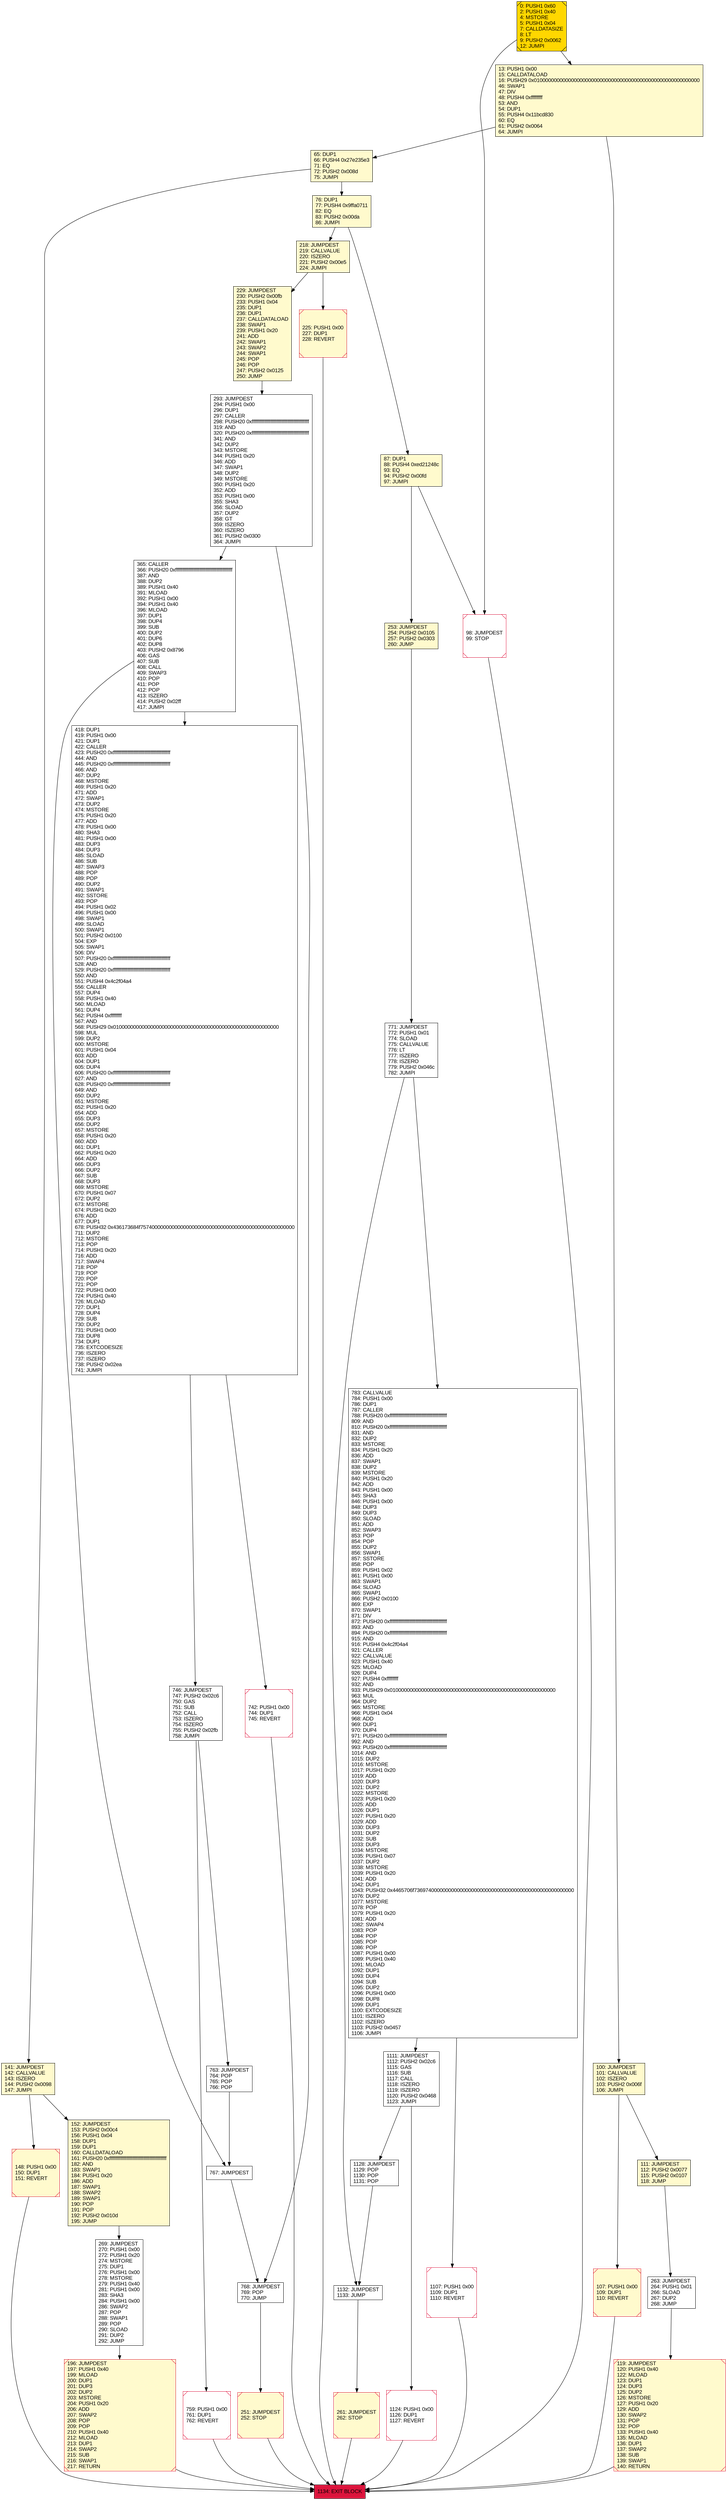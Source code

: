 digraph G {
bgcolor=transparent rankdir=UD;
node [shape=box style=filled color=black fillcolor=white fontname=arial fontcolor=black];
225 [label="225: PUSH1 0x00\l227: DUP1\l228: REVERT\l" fillcolor=lemonchiffon shape=Msquare color=crimson ];
87 [label="87: DUP1\l88: PUSH4 0xed21248c\l93: EQ\l94: PUSH2 0x00fd\l97: JUMPI\l" fillcolor=lemonchiffon ];
119 [label="119: JUMPDEST\l120: PUSH1 0x40\l122: MLOAD\l123: DUP1\l124: DUP3\l125: DUP2\l126: MSTORE\l127: PUSH1 0x20\l129: ADD\l130: SWAP2\l131: POP\l132: POP\l133: PUSH1 0x40\l135: MLOAD\l136: DUP1\l137: SWAP2\l138: SUB\l139: SWAP1\l140: RETURN\l" fillcolor=lemonchiffon shape=Msquare color=crimson ];
229 [label="229: JUMPDEST\l230: PUSH2 0x00fb\l233: PUSH1 0x04\l235: DUP1\l236: DUP1\l237: CALLDATALOAD\l238: SWAP1\l239: PUSH1 0x20\l241: ADD\l242: SWAP1\l243: SWAP2\l244: SWAP1\l245: POP\l246: POP\l247: PUSH2 0x0125\l250: JUMP\l" fillcolor=lemonchiffon ];
1124 [label="1124: PUSH1 0x00\l1126: DUP1\l1127: REVERT\l" shape=Msquare color=crimson ];
742 [label="742: PUSH1 0x00\l744: DUP1\l745: REVERT\l" shape=Msquare color=crimson ];
418 [label="418: DUP1\l419: PUSH1 0x00\l421: DUP1\l422: CALLER\l423: PUSH20 0xffffffffffffffffffffffffffffffffffffffff\l444: AND\l445: PUSH20 0xffffffffffffffffffffffffffffffffffffffff\l466: AND\l467: DUP2\l468: MSTORE\l469: PUSH1 0x20\l471: ADD\l472: SWAP1\l473: DUP2\l474: MSTORE\l475: PUSH1 0x20\l477: ADD\l478: PUSH1 0x00\l480: SHA3\l481: PUSH1 0x00\l483: DUP3\l484: DUP3\l485: SLOAD\l486: SUB\l487: SWAP3\l488: POP\l489: POP\l490: DUP2\l491: SWAP1\l492: SSTORE\l493: POP\l494: PUSH1 0x02\l496: PUSH1 0x00\l498: SWAP1\l499: SLOAD\l500: SWAP1\l501: PUSH2 0x0100\l504: EXP\l505: SWAP1\l506: DIV\l507: PUSH20 0xffffffffffffffffffffffffffffffffffffffff\l528: AND\l529: PUSH20 0xffffffffffffffffffffffffffffffffffffffff\l550: AND\l551: PUSH4 0x4c2f04a4\l556: CALLER\l557: DUP4\l558: PUSH1 0x40\l560: MLOAD\l561: DUP4\l562: PUSH4 0xffffffff\l567: AND\l568: PUSH29 0x0100000000000000000000000000000000000000000000000000000000\l598: MUL\l599: DUP2\l600: MSTORE\l601: PUSH1 0x04\l603: ADD\l604: DUP1\l605: DUP4\l606: PUSH20 0xffffffffffffffffffffffffffffffffffffffff\l627: AND\l628: PUSH20 0xffffffffffffffffffffffffffffffffffffffff\l649: AND\l650: DUP2\l651: MSTORE\l652: PUSH1 0x20\l654: ADD\l655: DUP3\l656: DUP2\l657: MSTORE\l658: PUSH1 0x20\l660: ADD\l661: DUP1\l662: PUSH1 0x20\l664: ADD\l665: DUP3\l666: DUP2\l667: SUB\l668: DUP3\l669: MSTORE\l670: PUSH1 0x07\l672: DUP2\l673: MSTORE\l674: PUSH1 0x20\l676: ADD\l677: DUP1\l678: PUSH32 0x436173684f757400000000000000000000000000000000000000000000000000\l711: DUP2\l712: MSTORE\l713: POP\l714: PUSH1 0x20\l716: ADD\l717: SWAP4\l718: POP\l719: POP\l720: POP\l721: POP\l722: PUSH1 0x00\l724: PUSH1 0x40\l726: MLOAD\l727: DUP1\l728: DUP4\l729: SUB\l730: DUP2\l731: PUSH1 0x00\l733: DUP8\l734: DUP1\l735: EXTCODESIZE\l736: ISZERO\l737: ISZERO\l738: PUSH2 0x02ea\l741: JUMPI\l" ];
746 [label="746: JUMPDEST\l747: PUSH2 0x02c6\l750: GAS\l751: SUB\l752: CALL\l753: ISZERO\l754: ISZERO\l755: PUSH2 0x02fb\l758: JUMPI\l" ];
1111 [label="1111: JUMPDEST\l1112: PUSH2 0x02c6\l1115: GAS\l1116: SUB\l1117: CALL\l1118: ISZERO\l1119: ISZERO\l1120: PUSH2 0x0468\l1123: JUMPI\l" ];
107 [label="107: PUSH1 0x00\l109: DUP1\l110: REVERT\l" fillcolor=lemonchiffon shape=Msquare color=crimson ];
763 [label="763: JUMPDEST\l764: POP\l765: POP\l766: POP\l" ];
263 [label="263: JUMPDEST\l264: PUSH1 0x01\l266: SLOAD\l267: DUP2\l268: JUMP\l" ];
261 [label="261: JUMPDEST\l262: STOP\l" fillcolor=lemonchiffon shape=Msquare color=crimson ];
293 [label="293: JUMPDEST\l294: PUSH1 0x00\l296: DUP1\l297: CALLER\l298: PUSH20 0xffffffffffffffffffffffffffffffffffffffff\l319: AND\l320: PUSH20 0xffffffffffffffffffffffffffffffffffffffff\l341: AND\l342: DUP2\l343: MSTORE\l344: PUSH1 0x20\l346: ADD\l347: SWAP1\l348: DUP2\l349: MSTORE\l350: PUSH1 0x20\l352: ADD\l353: PUSH1 0x00\l355: SHA3\l356: SLOAD\l357: DUP2\l358: GT\l359: ISZERO\l360: ISZERO\l361: PUSH2 0x0300\l364: JUMPI\l" ];
0 [label="0: PUSH1 0x60\l2: PUSH1 0x40\l4: MSTORE\l5: PUSH1 0x04\l7: CALLDATASIZE\l8: LT\l9: PUSH2 0x0062\l12: JUMPI\l" fillcolor=lemonchiffon shape=Msquare fillcolor=gold ];
269 [label="269: JUMPDEST\l270: PUSH1 0x00\l272: PUSH1 0x20\l274: MSTORE\l275: DUP1\l276: PUSH1 0x00\l278: MSTORE\l279: PUSH1 0x40\l281: PUSH1 0x00\l283: SHA3\l284: PUSH1 0x00\l286: SWAP2\l287: POP\l288: SWAP1\l289: POP\l290: SLOAD\l291: DUP2\l292: JUMP\l" ];
759 [label="759: PUSH1 0x00\l761: DUP1\l762: REVERT\l" shape=Msquare color=crimson ];
365 [label="365: CALLER\l366: PUSH20 0xffffffffffffffffffffffffffffffffffffffff\l387: AND\l388: DUP2\l389: PUSH1 0x40\l391: MLOAD\l392: PUSH1 0x00\l394: PUSH1 0x40\l396: MLOAD\l397: DUP1\l398: DUP4\l399: SUB\l400: DUP2\l401: DUP6\l402: DUP8\l403: PUSH2 0x8796\l406: GAS\l407: SUB\l408: CALL\l409: SWAP3\l410: POP\l411: POP\l412: POP\l413: ISZERO\l414: PUSH2 0x02ff\l417: JUMPI\l" ];
76 [label="76: DUP1\l77: PUSH4 0x9ffa0711\l82: EQ\l83: PUSH2 0x00da\l86: JUMPI\l" fillcolor=lemonchiffon ];
1128 [label="1128: JUMPDEST\l1129: POP\l1130: POP\l1131: POP\l" ];
1132 [label="1132: JUMPDEST\l1133: JUMP\l" ];
783 [label="783: CALLVALUE\l784: PUSH1 0x00\l786: DUP1\l787: CALLER\l788: PUSH20 0xffffffffffffffffffffffffffffffffffffffff\l809: AND\l810: PUSH20 0xffffffffffffffffffffffffffffffffffffffff\l831: AND\l832: DUP2\l833: MSTORE\l834: PUSH1 0x20\l836: ADD\l837: SWAP1\l838: DUP2\l839: MSTORE\l840: PUSH1 0x20\l842: ADD\l843: PUSH1 0x00\l845: SHA3\l846: PUSH1 0x00\l848: DUP3\l849: DUP3\l850: SLOAD\l851: ADD\l852: SWAP3\l853: POP\l854: POP\l855: DUP2\l856: SWAP1\l857: SSTORE\l858: POP\l859: PUSH1 0x02\l861: PUSH1 0x00\l863: SWAP1\l864: SLOAD\l865: SWAP1\l866: PUSH2 0x0100\l869: EXP\l870: SWAP1\l871: DIV\l872: PUSH20 0xffffffffffffffffffffffffffffffffffffffff\l893: AND\l894: PUSH20 0xffffffffffffffffffffffffffffffffffffffff\l915: AND\l916: PUSH4 0x4c2f04a4\l921: CALLER\l922: CALLVALUE\l923: PUSH1 0x40\l925: MLOAD\l926: DUP4\l927: PUSH4 0xffffffff\l932: AND\l933: PUSH29 0x0100000000000000000000000000000000000000000000000000000000\l963: MUL\l964: DUP2\l965: MSTORE\l966: PUSH1 0x04\l968: ADD\l969: DUP1\l970: DUP4\l971: PUSH20 0xffffffffffffffffffffffffffffffffffffffff\l992: AND\l993: PUSH20 0xffffffffffffffffffffffffffffffffffffffff\l1014: AND\l1015: DUP2\l1016: MSTORE\l1017: PUSH1 0x20\l1019: ADD\l1020: DUP3\l1021: DUP2\l1022: MSTORE\l1023: PUSH1 0x20\l1025: ADD\l1026: DUP1\l1027: PUSH1 0x20\l1029: ADD\l1030: DUP3\l1031: DUP2\l1032: SUB\l1033: DUP3\l1034: MSTORE\l1035: PUSH1 0x07\l1037: DUP2\l1038: MSTORE\l1039: PUSH1 0x20\l1041: ADD\l1042: DUP1\l1043: PUSH32 0x4465706f73697400000000000000000000000000000000000000000000000000\l1076: DUP2\l1077: MSTORE\l1078: POP\l1079: PUSH1 0x20\l1081: ADD\l1082: SWAP4\l1083: POP\l1084: POP\l1085: POP\l1086: POP\l1087: PUSH1 0x00\l1089: PUSH1 0x40\l1091: MLOAD\l1092: DUP1\l1093: DUP4\l1094: SUB\l1095: DUP2\l1096: PUSH1 0x00\l1098: DUP8\l1099: DUP1\l1100: EXTCODESIZE\l1101: ISZERO\l1102: ISZERO\l1103: PUSH2 0x0457\l1106: JUMPI\l" ];
141 [label="141: JUMPDEST\l142: CALLVALUE\l143: ISZERO\l144: PUSH2 0x0098\l147: JUMPI\l" fillcolor=lemonchiffon ];
111 [label="111: JUMPDEST\l112: PUSH2 0x0077\l115: PUSH2 0x0107\l118: JUMP\l" fillcolor=lemonchiffon ];
13 [label="13: PUSH1 0x00\l15: CALLDATALOAD\l16: PUSH29 0x0100000000000000000000000000000000000000000000000000000000\l46: SWAP1\l47: DIV\l48: PUSH4 0xffffffff\l53: AND\l54: DUP1\l55: PUSH4 0x11bcd830\l60: EQ\l61: PUSH2 0x0064\l64: JUMPI\l" fillcolor=lemonchiffon ];
100 [label="100: JUMPDEST\l101: CALLVALUE\l102: ISZERO\l103: PUSH2 0x006f\l106: JUMPI\l" fillcolor=lemonchiffon ];
768 [label="768: JUMPDEST\l769: POP\l770: JUMP\l" ];
65 [label="65: DUP1\l66: PUSH4 0x27e235e3\l71: EQ\l72: PUSH2 0x008d\l75: JUMPI\l" fillcolor=lemonchiffon ];
152 [label="152: JUMPDEST\l153: PUSH2 0x00c4\l156: PUSH1 0x04\l158: DUP1\l159: DUP1\l160: CALLDATALOAD\l161: PUSH20 0xffffffffffffffffffffffffffffffffffffffff\l182: AND\l183: SWAP1\l184: PUSH1 0x20\l186: ADD\l187: SWAP1\l188: SWAP2\l189: SWAP1\l190: POP\l191: POP\l192: PUSH2 0x010d\l195: JUMP\l" fillcolor=lemonchiffon ];
1134 [label="1134: EXIT BLOCK\l" fillcolor=crimson ];
251 [label="251: JUMPDEST\l252: STOP\l" fillcolor=lemonchiffon shape=Msquare color=crimson ];
767 [label="767: JUMPDEST\l" ];
1107 [label="1107: PUSH1 0x00\l1109: DUP1\l1110: REVERT\l" shape=Msquare color=crimson ];
218 [label="218: JUMPDEST\l219: CALLVALUE\l220: ISZERO\l221: PUSH2 0x00e5\l224: JUMPI\l" fillcolor=lemonchiffon ];
148 [label="148: PUSH1 0x00\l150: DUP1\l151: REVERT\l" fillcolor=lemonchiffon shape=Msquare color=crimson ];
98 [label="98: JUMPDEST\l99: STOP\l" shape=Msquare color=crimson ];
196 [label="196: JUMPDEST\l197: PUSH1 0x40\l199: MLOAD\l200: DUP1\l201: DUP3\l202: DUP2\l203: MSTORE\l204: PUSH1 0x20\l206: ADD\l207: SWAP2\l208: POP\l209: POP\l210: PUSH1 0x40\l212: MLOAD\l213: DUP1\l214: SWAP2\l215: SUB\l216: SWAP1\l217: RETURN\l" fillcolor=lemonchiffon shape=Msquare color=crimson ];
771 [label="771: JUMPDEST\l772: PUSH1 0x01\l774: SLOAD\l775: CALLVALUE\l776: LT\l777: ISZERO\l778: ISZERO\l779: PUSH2 0x046c\l782: JUMPI\l" ];
253 [label="253: JUMPDEST\l254: PUSH2 0x0105\l257: PUSH2 0x0303\l260: JUMP\l" fillcolor=lemonchiffon ];
251 -> 1134;
13 -> 100;
253 -> 771;
293 -> 365;
1111 -> 1128;
263 -> 119;
767 -> 768;
783 -> 1111;
229 -> 293;
76 -> 87;
98 -> 1134;
196 -> 1134;
1107 -> 1134;
746 -> 759;
365 -> 418;
771 -> 1132;
269 -> 196;
0 -> 98;
107 -> 1134;
365 -> 767;
742 -> 1134;
119 -> 1134;
1124 -> 1134;
76 -> 218;
225 -> 1134;
218 -> 229;
141 -> 152;
293 -> 768;
65 -> 141;
759 -> 1134;
763 -> 767;
100 -> 111;
152 -> 269;
418 -> 746;
746 -> 763;
1128 -> 1132;
768 -> 251;
1132 -> 261;
13 -> 65;
1111 -> 1124;
111 -> 263;
418 -> 742;
148 -> 1134;
771 -> 783;
141 -> 148;
100 -> 107;
783 -> 1107;
65 -> 76;
0 -> 13;
218 -> 225;
87 -> 98;
87 -> 253;
261 -> 1134;
}